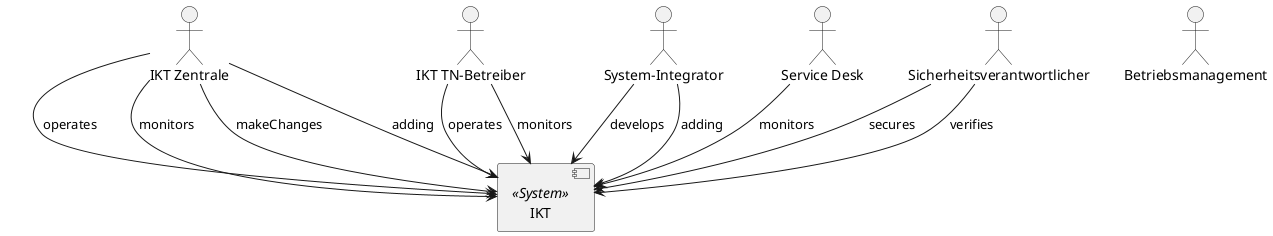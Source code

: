 @startuml

skinparam monochrome true
skinparam componentStyle uml2
actor IKT__F_Zentrale as "IKT Zentrale"
actor IKT__F_TN__S_Betreiber as "IKT TN-Betreiber"
actor System__S_Integrator as "System-Integrator"
actor Service__F_Desk as "Service Desk"
actor Sicherheitsverantwortlicher as "Sicherheitsverantwortlicher"
actor Betriebsmanagement as "Betriebsmanagement"
component IKT as "IKT" <<System>>
IKT__F_Zentrale -down-> IKT : operates
IKT__F_Zentrale -down-> IKT : monitors
IKT__F_Zentrale -down-> IKT : makeChanges
IKT__F_Zentrale -down-> IKT : adding
IKT__F_TN__S_Betreiber -down-> IKT : operates
IKT__F_TN__S_Betreiber -down-> IKT : monitors
System__S_Integrator -down-> IKT : develops
System__S_Integrator -down-> IKT : adding
Service__F_Desk -down-> IKT : monitors
Sicherheitsverantwortlicher -down-> IKT : secures
Sicherheitsverantwortlicher -down-> IKT : verifies

' Begin Protected Region [[layouting]]

' End Protected Region   [[layouting]]
@enduml
' Actifsource ID=[dc5bfacd-eaac-11e8-88d3-bfc6b992bdec,83a3855d-ff92-11e8-b134-df8d0a97667f,Hash]
